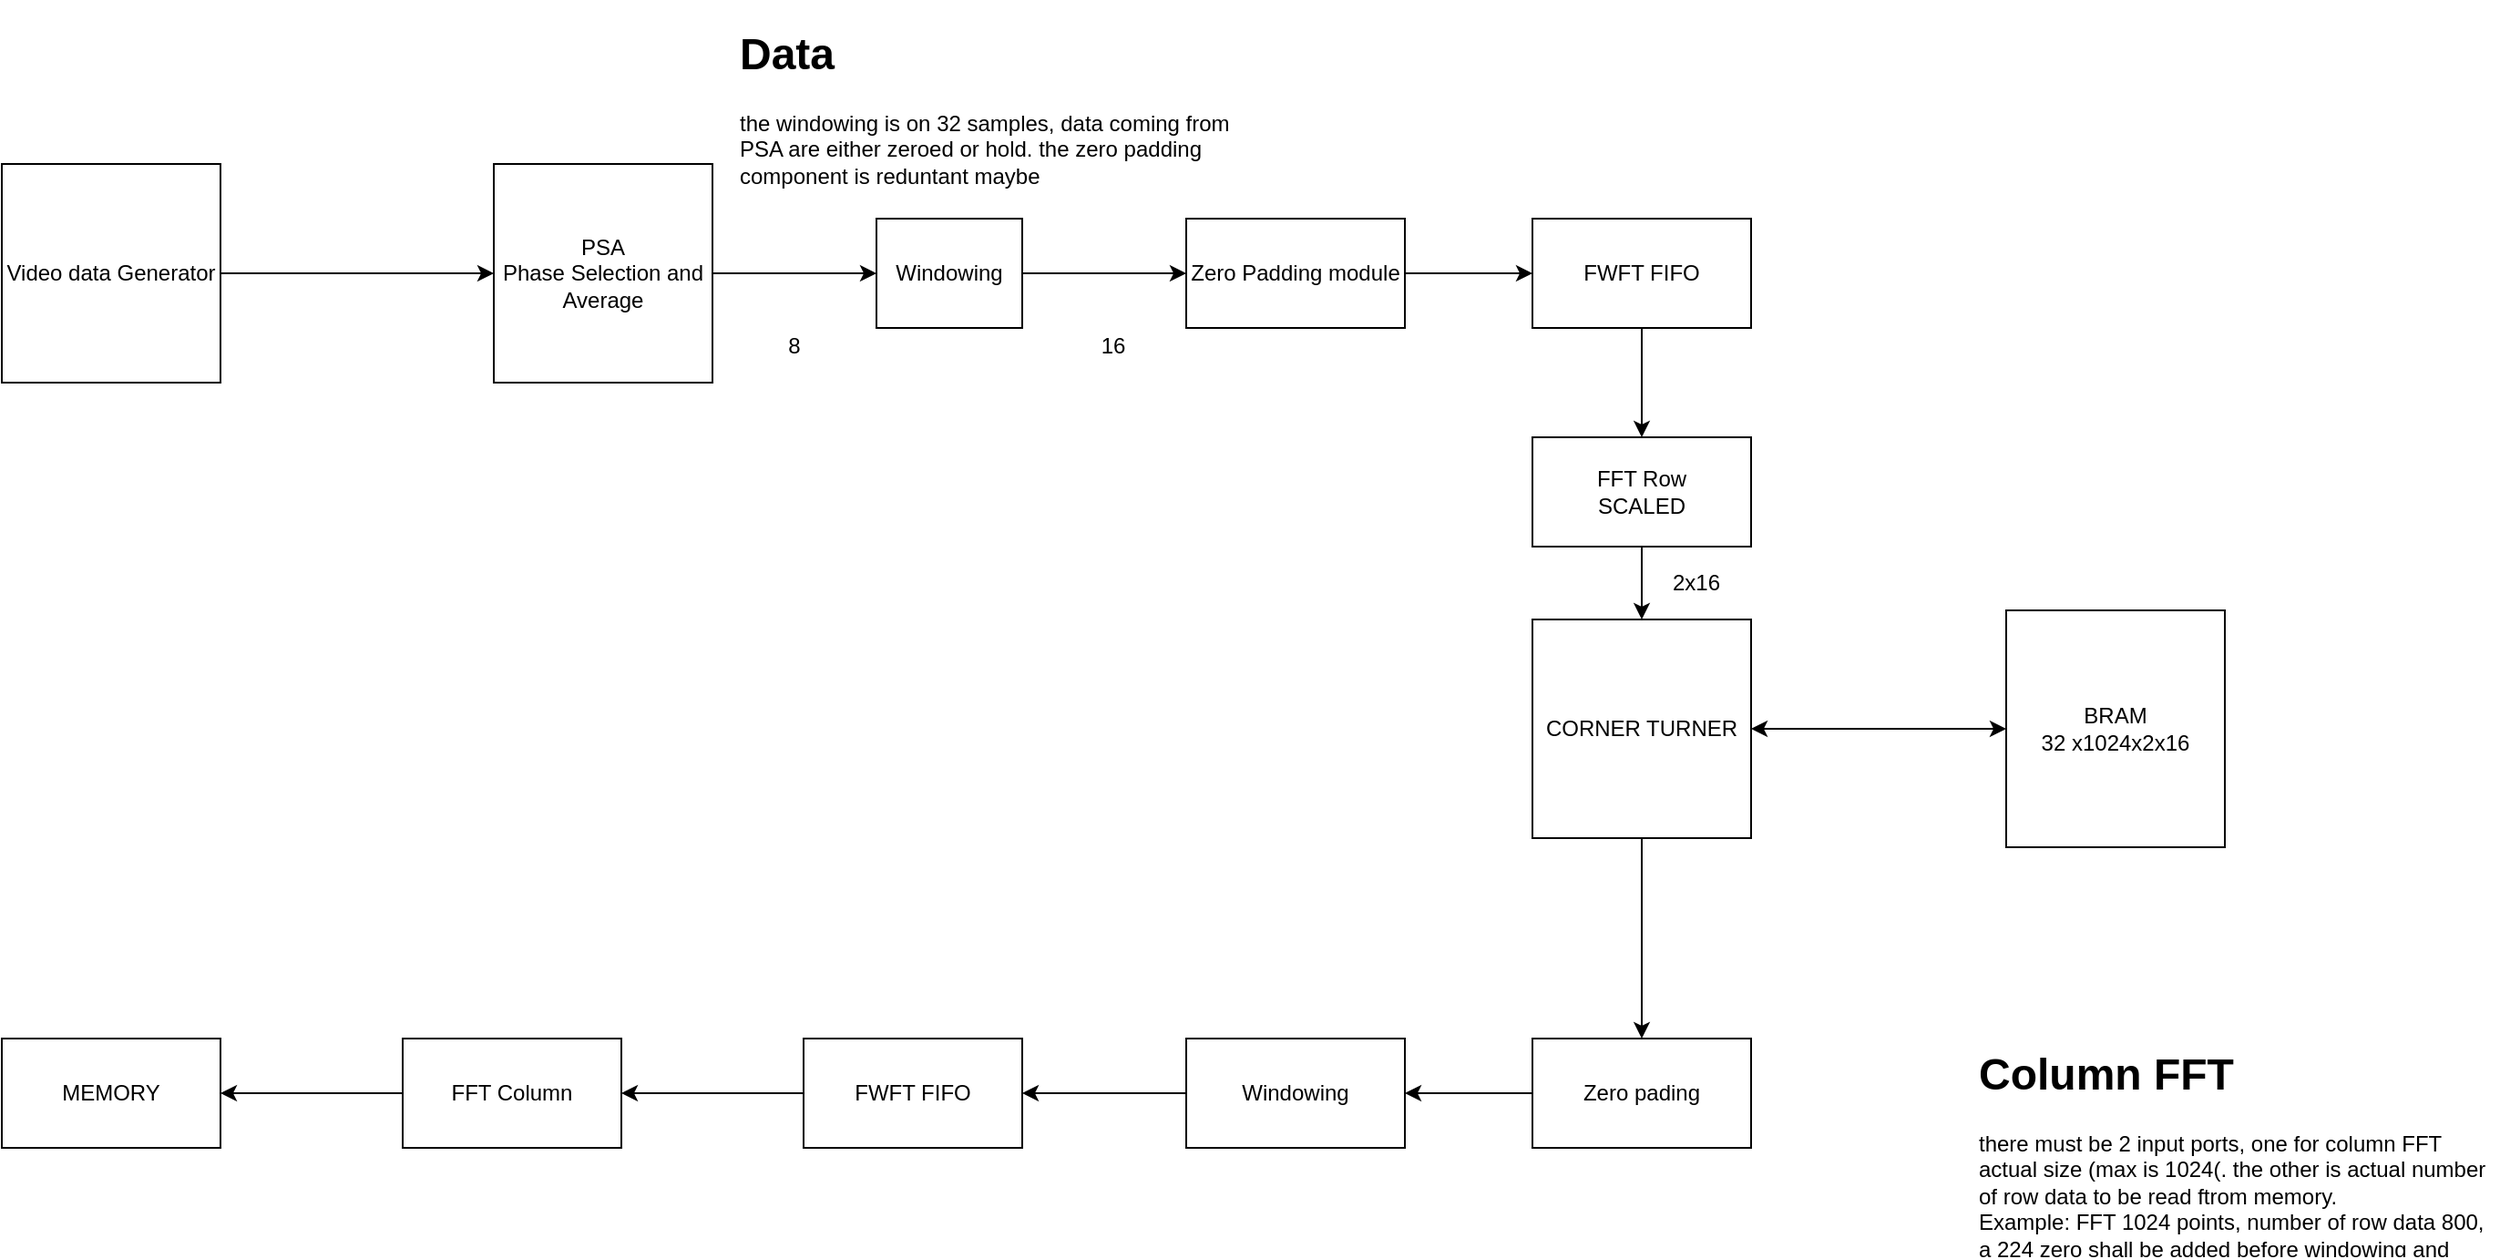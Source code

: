 <mxfile version="15.2.5" type="device" pages="2"><diagram id="b8104bP5kfwagpOk6l8t" name="top_level"><mxGraphModel dx="1463" dy="846" grid="1" gridSize="10" guides="1" tooltips="1" connect="1" arrows="1" fold="1" page="1" pageScale="1" pageWidth="850" pageHeight="1100" math="0" shadow="0"><root><mxCell id="0"/><mxCell id="1" parent="0"/><mxCell id="J5yH8YwnuMsDGiwp6FZn-5" style="edgeStyle=orthogonalEdgeStyle;rounded=0;orthogonalLoop=1;jettySize=auto;html=1;entryX=0;entryY=0.5;entryDx=0;entryDy=0;" edge="1" parent="1" source="J5yH8YwnuMsDGiwp6FZn-1" target="J5yH8YwnuMsDGiwp6FZn-4"><mxGeometry relative="1" as="geometry"/></mxCell><mxCell id="J5yH8YwnuMsDGiwp6FZn-1" value="PSA&lt;br&gt;Phase Selection and Average" style="rounded=0;whiteSpace=wrap;html=1;" vertex="1" parent="1"><mxGeometry x="280" y="130" width="120" height="120" as="geometry"/></mxCell><mxCell id="J5yH8YwnuMsDGiwp6FZn-3" style="edgeStyle=orthogonalEdgeStyle;rounded=0;orthogonalLoop=1;jettySize=auto;html=1;entryX=0;entryY=0.5;entryDx=0;entryDy=0;" edge="1" parent="1" source="J5yH8YwnuMsDGiwp6FZn-2" target="J5yH8YwnuMsDGiwp6FZn-1"><mxGeometry relative="1" as="geometry"/></mxCell><mxCell id="J5yH8YwnuMsDGiwp6FZn-2" value="Video data Generator" style="rounded=0;whiteSpace=wrap;html=1;" vertex="1" parent="1"><mxGeometry x="10" y="130" width="120" height="120" as="geometry"/></mxCell><mxCell id="J5yH8YwnuMsDGiwp6FZn-7" style="edgeStyle=orthogonalEdgeStyle;rounded=0;orthogonalLoop=1;jettySize=auto;html=1;entryX=0;entryY=0.5;entryDx=0;entryDy=0;" edge="1" parent="1" source="J5yH8YwnuMsDGiwp6FZn-4" target="J5yH8YwnuMsDGiwp6FZn-6"><mxGeometry relative="1" as="geometry"/></mxCell><mxCell id="J5yH8YwnuMsDGiwp6FZn-4" value="Windowing" style="rounded=0;whiteSpace=wrap;html=1;" vertex="1" parent="1"><mxGeometry x="490" y="160" width="80" height="60" as="geometry"/></mxCell><mxCell id="R5CEG8IQjcqXLcj7lLaR-4" style="edgeStyle=orthogonalEdgeStyle;rounded=0;orthogonalLoop=1;jettySize=auto;html=1;entryX=0;entryY=0.5;entryDx=0;entryDy=0;startArrow=none;startFill=0;" edge="1" parent="1" source="J5yH8YwnuMsDGiwp6FZn-6" target="R5CEG8IQjcqXLcj7lLaR-3"><mxGeometry relative="1" as="geometry"/></mxCell><mxCell id="J5yH8YwnuMsDGiwp6FZn-6" value="Zero Padding module" style="rounded=0;whiteSpace=wrap;html=1;" vertex="1" parent="1"><mxGeometry x="660" y="160" width="120" height="60" as="geometry"/></mxCell><mxCell id="J5yH8YwnuMsDGiwp6FZn-15" style="edgeStyle=orthogonalEdgeStyle;rounded=0;orthogonalLoop=1;jettySize=auto;html=1;entryX=0.5;entryY=0;entryDx=0;entryDy=0;" edge="1" parent="1" source="J5yH8YwnuMsDGiwp6FZn-8" target="J5yH8YwnuMsDGiwp6FZn-10"><mxGeometry relative="1" as="geometry"/></mxCell><mxCell id="J5yH8YwnuMsDGiwp6FZn-8" value="FFT Row&lt;br&gt;SCALED" style="rounded=0;whiteSpace=wrap;html=1;" vertex="1" parent="1"><mxGeometry x="850" y="280" width="120" height="60" as="geometry"/></mxCell><mxCell id="J5yH8YwnuMsDGiwp6FZn-17" style="edgeStyle=orthogonalEdgeStyle;rounded=0;orthogonalLoop=1;jettySize=auto;html=1;entryX=0.5;entryY=0;entryDx=0;entryDy=0;" edge="1" parent="1" source="J5yH8YwnuMsDGiwp6FZn-10" target="J5yH8YwnuMsDGiwp6FZn-12"><mxGeometry relative="1" as="geometry"/></mxCell><mxCell id="J5yH8YwnuMsDGiwp6FZn-23" style="edgeStyle=orthogonalEdgeStyle;rounded=0;orthogonalLoop=1;jettySize=auto;html=1;entryX=0;entryY=0.5;entryDx=0;entryDy=0;startArrow=classic;startFill=1;" edge="1" parent="1" source="J5yH8YwnuMsDGiwp6FZn-10" target="J5yH8YwnuMsDGiwp6FZn-11"><mxGeometry relative="1" as="geometry"/></mxCell><mxCell id="J5yH8YwnuMsDGiwp6FZn-10" value="CORNER TURNER" style="rounded=0;whiteSpace=wrap;html=1;" vertex="1" parent="1"><mxGeometry x="850" y="380" width="120" height="120" as="geometry"/></mxCell><mxCell id="J5yH8YwnuMsDGiwp6FZn-11" value="BRAM&lt;br&gt;32 x1024x2x16" style="rounded=0;whiteSpace=wrap;html=1;" vertex="1" parent="1"><mxGeometry x="1110" y="375" width="120" height="130" as="geometry"/></mxCell><mxCell id="J5yH8YwnuMsDGiwp6FZn-18" style="edgeStyle=orthogonalEdgeStyle;rounded=0;orthogonalLoop=1;jettySize=auto;html=1;entryX=1;entryY=0.5;entryDx=0;entryDy=0;" edge="1" parent="1" source="J5yH8YwnuMsDGiwp6FZn-12" target="J5yH8YwnuMsDGiwp6FZn-13"><mxGeometry relative="1" as="geometry"/></mxCell><mxCell id="J5yH8YwnuMsDGiwp6FZn-12" value="Zero pading" style="rounded=0;whiteSpace=wrap;html=1;" vertex="1" parent="1"><mxGeometry x="850" y="610" width="120" height="60" as="geometry"/></mxCell><mxCell id="J5yH8YwnuMsDGiwp6FZn-20" style="edgeStyle=orthogonalEdgeStyle;rounded=0;orthogonalLoop=1;jettySize=auto;html=1;entryX=1;entryY=0.5;entryDx=0;entryDy=0;" edge="1" parent="1" source="J5yH8YwnuMsDGiwp6FZn-13" target="J5yH8YwnuMsDGiwp6FZn-19"><mxGeometry relative="1" as="geometry"/></mxCell><mxCell id="J5yH8YwnuMsDGiwp6FZn-13" value="Windowing" style="rounded=0;whiteSpace=wrap;html=1;" vertex="1" parent="1"><mxGeometry x="660" y="610" width="120" height="60" as="geometry"/></mxCell><mxCell id="J5yH8YwnuMsDGiwp6FZn-14" value="&lt;h1&gt;&lt;span&gt;Data&lt;/span&gt;&lt;/h1&gt;&lt;div&gt;&lt;span&gt;the windowing is on 32 samples, data coming from PSA are either zeroed or hold. the zero padding component is reduntant maybe&lt;/span&gt;&lt;/div&gt;" style="text;html=1;strokeColor=none;fillColor=none;spacing=5;spacingTop=-20;whiteSpace=wrap;overflow=hidden;rounded=0;" vertex="1" parent="1"><mxGeometry x="410" y="50" width="290" height="120" as="geometry"/></mxCell><mxCell id="J5yH8YwnuMsDGiwp6FZn-16" value="&lt;h1&gt;&lt;span&gt;Column FFT&lt;/span&gt;&lt;/h1&gt;&lt;div&gt;&lt;span&gt;there must be 2 input ports, one for column FFT actual size (max is 1024(. the other is actual number of row data to be read ftrom memory.&lt;/span&gt;&lt;/div&gt;&lt;div&gt;&lt;span&gt;Example: FFT 1024 points, number of row data 800, a 224 zero shall be added before windowing and FFT&lt;/span&gt;&lt;/div&gt;" style="text;html=1;strokeColor=none;fillColor=none;spacing=5;spacingTop=-20;whiteSpace=wrap;overflow=hidden;rounded=0;" vertex="1" parent="1"><mxGeometry x="1090" y="610" width="290" height="120" as="geometry"/></mxCell><mxCell id="J5yH8YwnuMsDGiwp6FZn-22" style="edgeStyle=orthogonalEdgeStyle;rounded=0;orthogonalLoop=1;jettySize=auto;html=1;entryX=1;entryY=0.5;entryDx=0;entryDy=0;" edge="1" parent="1" source="J5yH8YwnuMsDGiwp6FZn-19" target="J5yH8YwnuMsDGiwp6FZn-21"><mxGeometry relative="1" as="geometry"/></mxCell><mxCell id="J5yH8YwnuMsDGiwp6FZn-19" value="FWFT FIFO" style="rounded=0;whiteSpace=wrap;html=1;" vertex="1" parent="1"><mxGeometry x="450" y="610" width="120" height="60" as="geometry"/></mxCell><mxCell id="R5CEG8IQjcqXLcj7lLaR-8" style="edgeStyle=orthogonalEdgeStyle;rounded=0;orthogonalLoop=1;jettySize=auto;html=1;entryX=1;entryY=0.5;entryDx=0;entryDy=0;startArrow=none;startFill=0;" edge="1" parent="1" source="J5yH8YwnuMsDGiwp6FZn-21" target="R5CEG8IQjcqXLcj7lLaR-7"><mxGeometry relative="1" as="geometry"/></mxCell><mxCell id="J5yH8YwnuMsDGiwp6FZn-21" value="FFT Column" style="rounded=0;whiteSpace=wrap;html=1;" vertex="1" parent="1"><mxGeometry x="230" y="610" width="120" height="60" as="geometry"/></mxCell><mxCell id="J5yH8YwnuMsDGiwp6FZn-24" value="8" style="text;html=1;strokeColor=none;fillColor=none;align=center;verticalAlign=middle;whiteSpace=wrap;rounded=0;" vertex="1" parent="1"><mxGeometry x="425" y="220" width="40" height="20" as="geometry"/></mxCell><mxCell id="J5yH8YwnuMsDGiwp6FZn-25" value="16" style="text;html=1;strokeColor=none;fillColor=none;align=center;verticalAlign=middle;whiteSpace=wrap;rounded=0;" vertex="1" parent="1"><mxGeometry x="600" y="220" width="40" height="20" as="geometry"/></mxCell><mxCell id="J5yH8YwnuMsDGiwp6FZn-26" value="2x16" style="text;html=1;strokeColor=none;fillColor=none;align=center;verticalAlign=middle;whiteSpace=wrap;rounded=0;" vertex="1" parent="1"><mxGeometry x="920" y="350" width="40" height="20" as="geometry"/></mxCell><mxCell id="R5CEG8IQjcqXLcj7lLaR-5" style="edgeStyle=orthogonalEdgeStyle;rounded=0;orthogonalLoop=1;jettySize=auto;html=1;entryX=0.5;entryY=0;entryDx=0;entryDy=0;startArrow=none;startFill=0;" edge="1" parent="1" source="R5CEG8IQjcqXLcj7lLaR-3" target="J5yH8YwnuMsDGiwp6FZn-8"><mxGeometry relative="1" as="geometry"/></mxCell><mxCell id="R5CEG8IQjcqXLcj7lLaR-3" value="FWFT FIFO" style="rounded=0;whiteSpace=wrap;html=1;" vertex="1" parent="1"><mxGeometry x="850" y="160" width="120" height="60" as="geometry"/></mxCell><mxCell id="R5CEG8IQjcqXLcj7lLaR-7" value="MEMORY" style="rounded=0;whiteSpace=wrap;html=1;" vertex="1" parent="1"><mxGeometry x="10" y="610" width="120" height="60" as="geometry"/></mxCell></root></mxGraphModel></diagram><diagram id="ytJ00qVlwlqiWjMcUPrK" name="psa"><mxGraphModel dx="1024" dy="592" grid="1" gridSize="10" guides="1" tooltips="1" connect="1" arrows="1" fold="1" page="1" pageScale="1" pageWidth="850" pageHeight="1100" math="0" shadow="0"><root><mxCell id="RhcksiSTB1P9CvGAO5zD-0"/><mxCell id="RhcksiSTB1P9CvGAO5zD-1" parent="RhcksiSTB1P9CvGAO5zD-0"/><mxCell id="iZ4kOHmDDaDerXFqQX1j-5" style="edgeStyle=orthogonalEdgeStyle;rounded=0;orthogonalLoop=1;jettySize=auto;html=1;entryX=0;entryY=0.5;entryDx=0;entryDy=0;startArrow=classic;startFill=1;" edge="1" parent="RhcksiSTB1P9CvGAO5zD-1" source="iZ4kOHmDDaDerXFqQX1j-0" target="iZ4kOHmDDaDerXFqQX1j-4"><mxGeometry relative="1" as="geometry"/></mxCell><mxCell id="iZ4kOHmDDaDerXFqQX1j-0" value="psa_submodule" style="rounded=0;whiteSpace=wrap;html=1;" vertex="1" parent="RhcksiSTB1P9CvGAO5zD-1"><mxGeometry x="360" y="280" width="120" height="60" as="geometry"/></mxCell><mxCell id="iZ4kOHmDDaDerXFqQX1j-2" style="edgeStyle=orthogonalEdgeStyle;rounded=0;orthogonalLoop=1;jettySize=auto;html=1;entryX=0;entryY=0.5;entryDx=0;entryDy=0;startArrow=classic;startFill=1;" edge="1" parent="RhcksiSTB1P9CvGAO5zD-1" source="iZ4kOHmDDaDerXFqQX1j-1" target="iZ4kOHmDDaDerXFqQX1j-0"><mxGeometry relative="1" as="geometry"/></mxCell><mxCell id="iZ4kOHmDDaDerXFqQX1j-1" value="Data capture x32" style="rounded=0;whiteSpace=wrap;html=1;" vertex="1" parent="RhcksiSTB1P9CvGAO5zD-1"><mxGeometry x="110" y="200" width="120" height="160" as="geometry"/></mxCell><mxCell id="iZ4kOHmDDaDerXFqQX1j-3" value="x32 modules" style="text;html=1;strokeColor=none;fillColor=none;align=center;verticalAlign=middle;whiteSpace=wrap;rounded=0;" vertex="1" parent="RhcksiSTB1P9CvGAO5zD-1"><mxGeometry x="360" y="250" width="40" height="20" as="geometry"/></mxCell><mxCell id="iZ4kOHmDDaDerXFqQX1j-4" value="read and serialize" style="rounded=0;whiteSpace=wrap;html=1;" vertex="1" parent="RhcksiSTB1P9CvGAO5zD-1"><mxGeometry x="560" y="280" width="120" height="60" as="geometry"/></mxCell></root></mxGraphModel></diagram></mxfile>